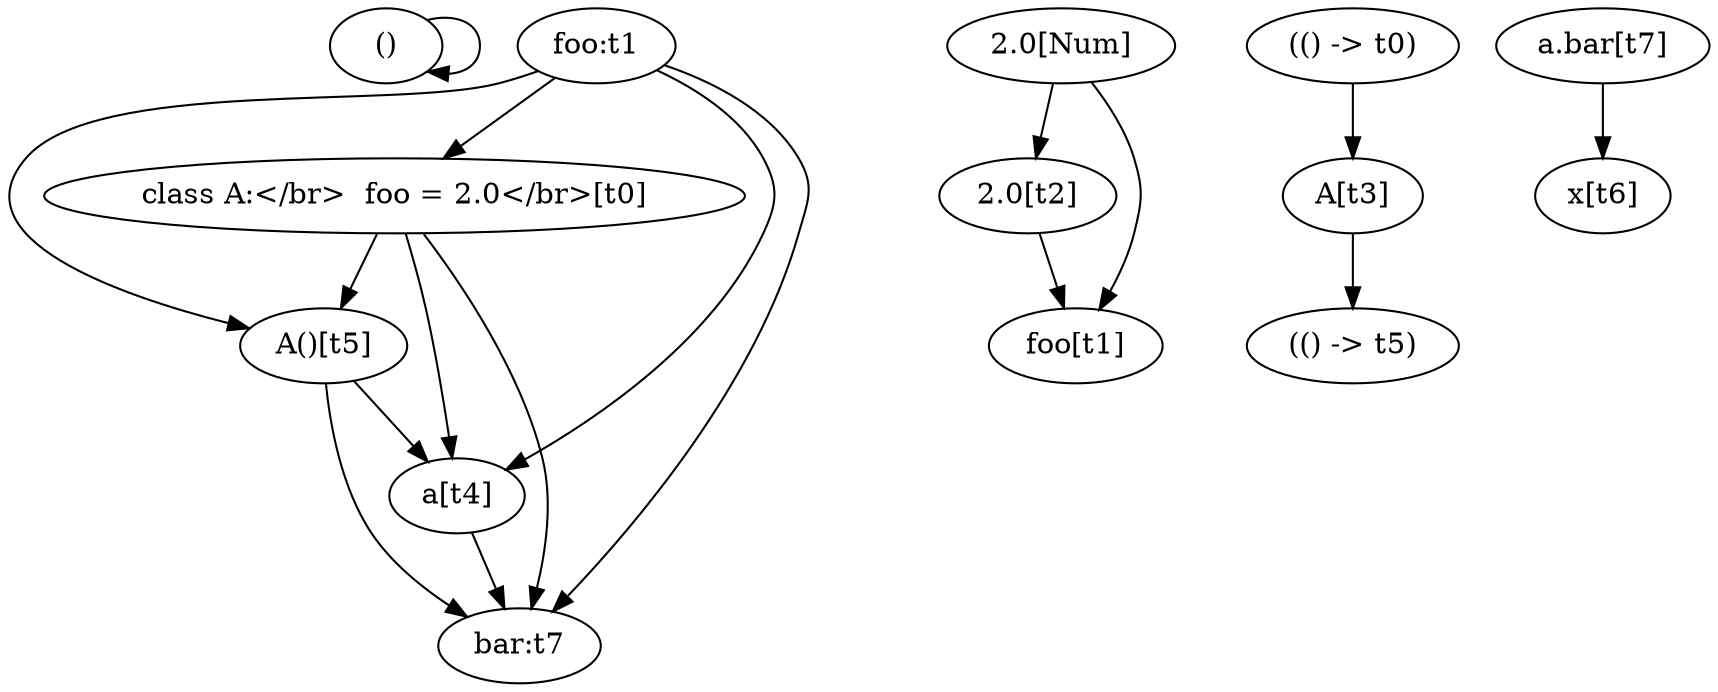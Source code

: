 digraph g {
  "()" -> "()";
  "A()[t5]" -> "a[t4]";
  "2.0[t2]" -> "foo[t1]";
  "class A:</br>  foo = 2.0</br>[t0]" -> "a[t4]";
  "class A:</br>  foo = 2.0</br>[t0]" -> "A()[t5]";
  "A()[t5]" -> "bar:t7";
  "a[t4]" -> "bar:t7";
  "(() -> t0)" -> "A[t3]";
  "A[t3]" -> "(() -> t5)";
  "2.0[Num]" -> "2.0[t2]";
  "2.0[Num]" -> "foo[t1]";
  "class A:</br>  foo = 2.0</br>[t0]" -> "bar:t7";
  "a.bar[t7]" -> "x[t6]";
  "foo:t1" -> "bar:t7";
  "foo:t1" -> "class A:</br>  foo = 2.0</br>[t0]";
  "foo:t1" -> "a[t4]";
  "foo:t1" -> "A()[t5]";
}